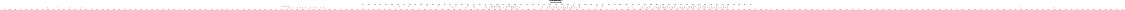 # Network structure generated by ABC

digraph network {
size = "7.5,10";
center = true;
edge [dir = back];

{
  node [shape = plaintext];
  edge [style = invis];
  LevelTitle1 [label=""];
  LevelTitle2 [label=""];
  Level3 [label = ""];
  Level2 [label = ""];
  Level1 [label = ""];
  Level0 [label = ""];
  LevelTitle1 ->  LevelTitle2 ->  Level3 ->  Level2 ->  Level1 ->  Level0;
}

{
  rank = same;
  LevelTitle1;
  title1 [shape=plaintext,
          fontsize=20,
          fontname = "Times-Roman",
          label="Network structure visualized by ABC\nBenchmark \"top\". Time was Wed Oct 16 16:07:35 2024. "
         ];
}

{
  rank = same;
  LevelTitle2;
  title2 [shape=plaintext,
          fontsize=18,
          fontname = "Times-Roman",
          label="The network contains 169 logic nodes and 0 latches.\n"
         ];
}

{
  rank = same;
  Level3;
  Node200 [label = "pv227_10_", shape = invtriangle, color = coral, fillcolor = coral];
  Node201 [label = "pv227_23_", shape = invtriangle, color = coral, fillcolor = coral];
  Node202 [label = "pv266_6_", shape = invtriangle, color = coral, fillcolor = coral];
  Node203 [label = "pv227_0_", shape = invtriangle, color = coral, fillcolor = coral];
  Node204 [label = "pv227_24_", shape = invtriangle, color = coral, fillcolor = coral];
  Node205 [label = "pv227_21_", shape = invtriangle, color = coral, fillcolor = coral];
  Node206 [label = "pv266_4_", shape = invtriangle, color = coral, fillcolor = coral];
  Node207 [label = "pv227_22_", shape = invtriangle, color = coral, fillcolor = coral];
  Node208 [label = "pv266_5_", shape = invtriangle, color = coral, fillcolor = coral];
  Node209 [label = "pv227_27_", shape = invtriangle, color = coral, fillcolor = coral];
  Node210 [label = "pv259_0_", shape = invtriangle, color = coral, fillcolor = coral];
  Node211 [label = "pv227_25_", shape = invtriangle, color = coral, fillcolor = coral];
  Node212 [label = "pv259_2_", shape = invtriangle, color = coral, fillcolor = coral];
  Node213 [label = "pv227_26_", shape = invtriangle, color = coral, fillcolor = coral];
  Node214 [label = "pv259_1_", shape = invtriangle, color = coral, fillcolor = coral];
  Node215 [label = "pv227_7_", shape = invtriangle, color = coral, fillcolor = coral];
  Node216 [label = "pv227_18_", shape = invtriangle, color = coral, fillcolor = coral];
  Node217 [label = "pv259_17_", shape = invtriangle, color = coral, fillcolor = coral];
  Node218 [label = "pv227_8_", shape = invtriangle, color = coral, fillcolor = coral];
  Node219 [label = "pv227_17_", shape = invtriangle, color = coral, fillcolor = coral];
  Node220 [label = "pv259_16_", shape = invtriangle, color = coral, fillcolor = coral];
  Node221 [label = "pv227_5_", shape = invtriangle, color = coral, fillcolor = coral];
  Node222 [label = "pv227_16_", shape = invtriangle, color = coral, fillcolor = coral];
  Node223 [label = "pv259_19_", shape = invtriangle, color = coral, fillcolor = coral];
  Node224 [label = "pv227_6_", shape = invtriangle, color = coral, fillcolor = coral];
  Node225 [label = "pv227_15_", shape = invtriangle, color = coral, fillcolor = coral];
  Node226 [label = "pv259_18_", shape = invtriangle, color = coral, fillcolor = coral];
  Node227 [label = "pv227_3_", shape = invtriangle, color = coral, fillcolor = coral];
  Node228 [label = "pv227_14_", shape = invtriangle, color = coral, fillcolor = coral];
  Node229 [label = "pv259_26_", shape = invtriangle, color = coral, fillcolor = coral];
  Node230 [label = "pv266_2_", shape = invtriangle, color = coral, fillcolor = coral];
  Node231 [label = "pv227_4_", shape = invtriangle, color = coral, fillcolor = coral];
  Node232 [label = "pv227_13_", shape = invtriangle, color = coral, fillcolor = coral];
  Node233 [label = "pv227_20_", shape = invtriangle, color = coral, fillcolor = coral];
  Node234 [label = "pv259_27_", shape = invtriangle, color = coral, fillcolor = coral];
  Node235 [label = "pv266_3_", shape = invtriangle, color = coral, fillcolor = coral];
  Node236 [label = "pv227_1_", shape = invtriangle, color = coral, fillcolor = coral];
  Node237 [label = "pv227_12_", shape = invtriangle, color = coral, fillcolor = coral];
  Node238 [label = "pv259_28_", shape = invtriangle, color = coral, fillcolor = coral];
  Node239 [label = "pv266_0_", shape = invtriangle, color = coral, fillcolor = coral];
  Node240 [label = "pv227_2_", shape = invtriangle, color = coral, fillcolor = coral];
  Node241 [label = "pv227_11_", shape = invtriangle, color = coral, fillcolor = coral];
  Node242 [label = "pv259_29_", shape = invtriangle, color = coral, fillcolor = coral];
  Node243 [label = "pv266_1_", shape = invtriangle, color = coral, fillcolor = coral];
  Node244 [label = "pv259_22_", shape = invtriangle, color = coral, fillcolor = coral];
  Node245 [label = "pv259_23_", shape = invtriangle, color = coral, fillcolor = coral];
  Node246 [label = "pv259_11_", shape = invtriangle, color = coral, fillcolor = coral];
  Node247 [label = "pv259_24_", shape = invtriangle, color = coral, fillcolor = coral];
  Node248 [label = "pv259_10_", shape = invtriangle, color = coral, fillcolor = coral];
  Node249 [label = "pv259_25_", shape = invtriangle, color = coral, fillcolor = coral];
  Node250 [label = "pv259_13_", shape = invtriangle, color = coral, fillcolor = coral];
  Node251 [label = "pv259_31_", shape = invtriangle, color = coral, fillcolor = coral];
  Node252 [label = "pv259_12_", shape = invtriangle, color = coral, fillcolor = coral];
  Node253 [label = "pv259_30_", shape = invtriangle, color = coral, fillcolor = coral];
  Node254 [label = "pv227_9_", shape = invtriangle, color = coral, fillcolor = coral];
  Node255 [label = "pv259_15_", shape = invtriangle, color = coral, fillcolor = coral];
  Node256 [label = "pv259_20_", shape = invtriangle, color = coral, fillcolor = coral];
  Node257 [label = "pv227_19_", shape = invtriangle, color = coral, fillcolor = coral];
  Node258 [label = "pv259_14_", shape = invtriangle, color = coral, fillcolor = coral];
  Node259 [label = "pv259_21_", shape = invtriangle, color = coral, fillcolor = coral];
  Node260 [label = "pv259_4_", shape = invtriangle, color = coral, fillcolor = coral];
  Node261 [label = "pv259_3_", shape = invtriangle, color = coral, fillcolor = coral];
  Node262 [label = "pv259_6_", shape = invtriangle, color = coral, fillcolor = coral];
  Node263 [label = "pv259_5_", shape = invtriangle, color = coral, fillcolor = coral];
  Node264 [label = "pv259_8_", shape = invtriangle, color = coral, fillcolor = coral];
  Node265 [label = "pv259_7_", shape = invtriangle, color = coral, fillcolor = coral];
  Node266 [label = "pv259_9_", shape = invtriangle, color = coral, fillcolor = coral];
}

{
  rank = same;
  Level2;
  Node268 [label = "268\n", shape = ellipse];
  Node270 [label = "270\n", shape = ellipse];
  Node273 [label = "273\n", shape = ellipse];
  Node275 [label = "275\n", shape = ellipse];
  Node277 [label = "277\n", shape = ellipse];
  Node280 [label = "280\n", shape = ellipse];
  Node283 [label = "283\n", shape = ellipse];
  Node285 [label = "285\n", shape = ellipse];
  Node289 [label = "289\n", shape = ellipse];
  Node291 [label = "291\n", shape = ellipse];
  Node294 [label = "294\n", shape = ellipse];
  Node296 [label = "296\n", shape = ellipse];
  Node299 [label = "299\n", shape = ellipse];
  Node301 [label = "301\n", shape = ellipse];
  Node303 [label = "303\n", shape = ellipse];
  Node306 [label = "306\n", shape = ellipse];
  Node308 [label = "308\n", shape = ellipse];
  Node310 [label = "310\n", shape = ellipse];
  Node313 [label = "313\n", shape = ellipse];
  Node315 [label = "315\n", shape = ellipse];
  Node317 [label = "317\n", shape = ellipse];
  Node320 [label = "320\n", shape = ellipse];
  Node322 [label = "322\n", shape = ellipse];
  Node324 [label = "324\n", shape = ellipse];
  Node327 [label = "327\n", shape = ellipse];
  Node329 [label = "329\n", shape = ellipse];
  Node331 [label = "331\n", shape = ellipse];
  Node334 [label = "334\n", shape = ellipse];
  Node338 [label = "338\n", shape = ellipse];
  Node340 [label = "340\n", shape = ellipse];
  Node342 [label = "342\n", shape = ellipse];
  Node344 [label = "344\n", shape = ellipse];
  Node347 [label = "347\n", shape = ellipse];
  Node350 [label = "350\n", shape = ellipse];
  Node352 [label = "352\n", shape = ellipse];
  Node354 [label = "354\n", shape = ellipse];
  Node357 [label = "357\n", shape = ellipse];
  Node360 [label = "360\n", shape = ellipse];
  Node362 [label = "362\n", shape = ellipse];
  Node364 [label = "364\n", shape = ellipse];
  Node367 [label = "367\n", shape = ellipse];
  Node370 [label = "370\n", shape = ellipse];
  Node373 [label = "373\n", shape = ellipse];
  Node376 [label = "376\n", shape = ellipse];
  Node379 [label = "379\n", shape = ellipse];
  Node382 [label = "382\n", shape = ellipse];
  Node385 [label = "385\n", shape = ellipse];
  Node388 [label = "388\n", shape = ellipse];
  Node391 [label = "391\n", shape = ellipse];
  Node394 [label = "394\n", shape = ellipse];
  Node397 [label = "397\n", shape = ellipse];
  Node400 [label = "400\n", shape = ellipse];
  Node402 [label = "402\n", shape = ellipse];
  Node405 [label = "405\n", shape = ellipse];
  Node408 [label = "408\n", shape = ellipse];
  Node410 [label = "410\n", shape = ellipse];
  Node413 [label = "413\n", shape = ellipse];
  Node416 [label = "416\n", shape = ellipse];
  Node419 [label = "419\n", shape = ellipse];
  Node422 [label = "422\n", shape = ellipse];
  Node425 [label = "425\n", shape = ellipse];
  Node428 [label = "428\n", shape = ellipse];
  Node431 [label = "431\n", shape = ellipse];
  Node434 [label = "434\n", shape = ellipse];
}

{
  rank = same;
  Level1;
  Node269 [label = "269\n", shape = ellipse];
  Node271 [label = "271\n", shape = ellipse];
  Node272 [label = "272\n", shape = ellipse];
  Node274 [label = "274\n", shape = ellipse];
  Node276 [label = "276\n", shape = ellipse];
  Node278 [label = "278\n", shape = ellipse];
  Node279 [label = "279\n", shape = ellipse];
  Node281 [label = "281\n", shape = ellipse];
  Node282 [label = "282\n", shape = ellipse];
  Node284 [label = "284\n", shape = ellipse];
  Node286 [label = "286\n", shape = ellipse];
  Node287 [label = "287\n", shape = ellipse];
  Node288 [label = "288\n", shape = ellipse];
  Node290 [label = "290\n", shape = ellipse];
  Node292 [label = "292\n", shape = ellipse];
  Node293 [label = "293\n", shape = ellipse];
  Node295 [label = "295\n", shape = ellipse];
  Node297 [label = "297\n", shape = ellipse];
  Node298 [label = "298\n", shape = ellipse];
  Node300 [label = "300\n", shape = ellipse];
  Node302 [label = "302\n", shape = ellipse];
  Node304 [label = "304\n", shape = ellipse];
  Node305 [label = "305\n", shape = ellipse];
  Node307 [label = "307\n", shape = ellipse];
  Node309 [label = "309\n", shape = ellipse];
  Node311 [label = "311\n", shape = ellipse];
  Node312 [label = "312\n", shape = ellipse];
  Node314 [label = "314\n", shape = ellipse];
  Node316 [label = "316\n", shape = ellipse];
  Node318 [label = "318\n", shape = ellipse];
  Node319 [label = "319\n", shape = ellipse];
  Node321 [label = "321\n", shape = ellipse];
  Node323 [label = "323\n", shape = ellipse];
  Node325 [label = "325\n", shape = ellipse];
  Node326 [label = "326\n", shape = ellipse];
  Node328 [label = "328\n", shape = ellipse];
  Node330 [label = "330\n", shape = ellipse];
  Node332 [label = "332\n", shape = ellipse];
  Node333 [label = "333\n", shape = ellipse];
  Node335 [label = "335\n", shape = ellipse];
  Node336 [label = "336\n", shape = ellipse];
  Node337 [label = "337\n", shape = ellipse];
  Node339 [label = "339\n", shape = ellipse];
  Node341 [label = "341\n", shape = ellipse];
  Node343 [label = "343\n", shape = ellipse];
  Node345 [label = "345\n", shape = ellipse];
  Node346 [label = "346\n", shape = ellipse];
  Node348 [label = "348\n", shape = ellipse];
  Node349 [label = "349\n", shape = ellipse];
  Node351 [label = "351\n", shape = ellipse];
  Node353 [label = "353\n", shape = ellipse];
  Node355 [label = "355\n", shape = ellipse];
  Node356 [label = "356\n", shape = ellipse];
  Node358 [label = "358\n", shape = ellipse];
  Node359 [label = "359\n", shape = ellipse];
  Node361 [label = "361\n", shape = ellipse];
  Node363 [label = "363\n", shape = ellipse];
  Node365 [label = "365\n", shape = ellipse];
  Node366 [label = "366\n", shape = ellipse];
  Node368 [label = "368\n", shape = ellipse];
  Node369 [label = "369\n", shape = ellipse];
  Node371 [label = "371\n", shape = ellipse];
  Node372 [label = "372\n", shape = ellipse];
  Node374 [label = "374\n", shape = ellipse];
  Node375 [label = "375\n", shape = ellipse];
  Node377 [label = "377\n", shape = ellipse];
  Node378 [label = "378\n", shape = ellipse];
  Node380 [label = "380\n", shape = ellipse];
  Node381 [label = "381\n", shape = ellipse];
  Node383 [label = "383\n", shape = ellipse];
  Node384 [label = "384\n", shape = ellipse];
  Node386 [label = "386\n", shape = ellipse];
  Node387 [label = "387\n", shape = ellipse];
  Node389 [label = "389\n", shape = ellipse];
  Node390 [label = "390\n", shape = ellipse];
  Node392 [label = "392\n", shape = ellipse];
  Node393 [label = "393\n", shape = ellipse];
  Node395 [label = "395\n", shape = ellipse];
  Node396 [label = "396\n", shape = ellipse];
  Node398 [label = "398\n", shape = ellipse];
  Node399 [label = "399\n", shape = ellipse];
  Node401 [label = "401\n", shape = ellipse];
  Node403 [label = "403\n", shape = ellipse];
  Node404 [label = "404\n", shape = ellipse];
  Node406 [label = "406\n", shape = ellipse];
  Node407 [label = "407\n", shape = ellipse];
  Node409 [label = "409\n", shape = ellipse];
  Node411 [label = "411\n", shape = ellipse];
  Node412 [label = "412\n", shape = ellipse];
  Node414 [label = "414\n", shape = ellipse];
  Node415 [label = "415\n", shape = ellipse];
  Node417 [label = "417\n", shape = ellipse];
  Node418 [label = "418\n", shape = ellipse];
  Node420 [label = "420\n", shape = ellipse];
  Node421 [label = "421\n", shape = ellipse];
  Node423 [label = "423\n", shape = ellipse];
  Node424 [label = "424\n", shape = ellipse];
  Node426 [label = "426\n", shape = ellipse];
  Node427 [label = "427\n", shape = ellipse];
  Node429 [label = "429\n", shape = ellipse];
  Node430 [label = "430\n", shape = ellipse];
  Node432 [label = "432\n", shape = ellipse];
  Node433 [label = "433\n", shape = ellipse];
  Node435 [label = "435\n", shape = ellipse];
  Node436 [label = "436\n", shape = ellipse];
}

{
  rank = same;
  Level0;
  Node1 [label = "pv96_30_", shape = triangle, color = coral, fillcolor = coral];
  Node2 [label = "pv128_5_", shape = triangle, color = coral, fillcolor = coral];
  Node3 [label = "pv160_1_", shape = triangle, color = coral, fillcolor = coral];
  Node4 [label = "pv160_12_", shape = triangle, color = coral, fillcolor = coral];
  Node5 [label = "pv160_25_", shape = triangle, color = coral, fillcolor = coral];
  Node6 [label = "pv96_31_", shape = triangle, color = coral, fillcolor = coral];
  Node7 [label = "pv128_6_", shape = triangle, color = coral, fillcolor = coral];
  Node8 [label = "pv160_2_", shape = triangle, color = coral, fillcolor = coral];
  Node9 [label = "pv160_11_", shape = triangle, color = coral, fillcolor = coral];
  Node10 [label = "pv160_26_", shape = triangle, color = coral, fillcolor = coral];
  Node11 [label = "pv96_10_", shape = triangle, color = coral, fillcolor = coral];
  Node12 [label = "pv96_21_", shape = triangle, color = coral, fillcolor = coral];
  Node13 [label = "pv128_3_", shape = triangle, color = coral, fillcolor = coral];
  Node14 [label = "pv160_14_", shape = triangle, color = coral, fillcolor = coral];
  Node15 [label = "pv160_27_", shape = triangle, color = coral, fillcolor = coral];
  Node16 [label = "pv192_0_", shape = triangle, color = coral, fillcolor = coral];
  Node17 [label = "pv96_11_", shape = triangle, color = coral, fillcolor = coral];
  Node18 [label = "pv96_20_", shape = triangle, color = coral, fillcolor = coral];
  Node19 [label = "pv128_4_", shape = triangle, color = coral, fillcolor = coral];
  Node20 [label = "pv160_0_", shape = triangle, color = coral, fillcolor = coral];
  Node21 [label = "pv160_13_", shape = triangle, color = coral, fillcolor = coral];
  Node22 [label = "pv160_28_", shape = triangle, color = coral, fillcolor = coral];
  Node23 [label = "pv128_1_", shape = triangle, color = coral, fillcolor = coral];
  Node24 [label = "pv160_5_", shape = triangle, color = coral, fillcolor = coral];
  Node25 [label = "pv160_29_", shape = triangle, color = coral, fillcolor = coral];
  Node26 [label = "pv128_2_", shape = triangle, color = coral, fillcolor = coral];
  Node27 [label = "pv128_19_", shape = triangle, color = coral, fillcolor = coral];
  Node28 [label = "pv160_6_", shape = triangle, color = coral, fillcolor = coral];
  Node29 [label = "pv199_4_", shape = triangle, color = coral, fillcolor = coral];
  Node30 [label = "pv160_3_", shape = triangle, color = coral, fillcolor = coral];
  Node31 [label = "pv160_10_", shape = triangle, color = coral, fillcolor = coral];
  Node32 [label = "pv128_0_", shape = triangle, color = coral, fillcolor = coral];
  Node33 [label = "pv160_4_", shape = triangle, color = coral, fillcolor = coral];
  Node34 [label = "pv32_7_", shape = triangle, color = coral, fillcolor = coral];
  Node35 [label = "pv32_18_", shape = triangle, color = coral, fillcolor = coral];
  Node36 [label = "pv32_29_", shape = triangle, color = coral, fillcolor = coral];
  Node37 [label = "pv64_0_", shape = triangle, color = coral, fillcolor = coral];
  Node38 [label = "pv96_9_", shape = triangle, color = coral, fillcolor = coral];
  Node39 [label = "pv128_29_", shape = triangle, color = coral, fillcolor = coral];
  Node40 [label = "pv192_19_", shape = triangle, color = coral, fillcolor = coral];
  Node41 [label = "pv199_1_", shape = triangle, color = coral, fillcolor = coral];
  Node42 [label = "pv32_6_", shape = triangle, color = coral, fillcolor = coral];
  Node43 [label = "pv32_19_", shape = triangle, color = coral, fillcolor = coral];
  Node44 [label = "pv32_28_", shape = triangle, color = coral, fillcolor = coral];
  Node45 [label = "pv64_1_", shape = triangle, color = coral, fillcolor = coral];
  Node46 [label = "pv96_8_", shape = triangle, color = coral, fillcolor = coral];
  Node47 [label = "pv192_18_", shape = triangle, color = coral, fillcolor = coral];
  Node48 [label = "pv199_0_", shape = triangle, color = coral, fillcolor = coral];
  Node49 [label = "pv32_5_", shape = triangle, color = coral, fillcolor = coral];
  Node50 [label = "pv192_17_", shape = triangle, color = coral, fillcolor = coral];
  Node51 [label = "pv192_31_", shape = triangle, color = coral, fillcolor = coral];
  Node52 [label = "pv199_3_", shape = triangle, color = coral, fillcolor = coral];
  Node53 [label = "pv32_4_", shape = triangle, color = coral, fillcolor = coral];
  Node54 [label = "pv192_16_", shape = triangle, color = coral, fillcolor = coral];
  Node55 [label = "pv192_30_", shape = triangle, color = coral, fillcolor = coral];
  Node56 [label = "pv32_3_", shape = triangle, color = coral, fillcolor = coral];
  Node57 [label = "pv64_4_", shape = triangle, color = coral, fillcolor = coral];
  Node58 [label = "pv96_5_", shape = triangle, color = coral, fillcolor = coral];
  Node59 [label = "pv128_9_", shape = triangle, color = coral, fillcolor = coral];
  Node60 [label = "pv192_15_", shape = triangle, color = coral, fillcolor = coral];
  Node61 [label = "pv192_20_", shape = triangle, color = coral, fillcolor = coral];
  Node62 [label = "pv32_2_", shape = triangle, color = coral, fillcolor = coral];
  Node63 [label = "pv64_5_", shape = triangle, color = coral, fillcolor = coral];
  Node64 [label = "pv96_4_", shape = triangle, color = coral, fillcolor = coral];
  Node65 [label = "pv192_14_", shape = triangle, color = coral, fillcolor = coral];
  Node66 [label = "pv192_21_", shape = triangle, color = coral, fillcolor = coral];
  Node67 [label = "pv32_1_", shape = triangle, color = coral, fillcolor = coral];
  Node68 [label = "pv64_2_", shape = triangle, color = coral, fillcolor = coral];
  Node69 [label = "pv96_7_", shape = triangle, color = coral, fillcolor = coral];
  Node70 [label = "pv128_7_", shape = triangle, color = coral, fillcolor = coral];
  Node71 [label = "pv192_13_", shape = triangle, color = coral, fillcolor = coral];
  Node72 [label = "pv32_0_", shape = triangle, color = coral, fillcolor = coral];
  Node73 [label = "pv64_3_", shape = triangle, color = coral, fillcolor = coral];
  Node74 [label = "pv96_6_", shape = triangle, color = coral, fillcolor = coral];
  Node75 [label = "pv128_8_", shape = triangle, color = coral, fillcolor = coral];
  Node76 [label = "pv192_12_", shape = triangle, color = coral, fillcolor = coral];
  Node77 [label = "pv32_10_", shape = triangle, color = coral, fillcolor = coral];
  Node78 [label = "pv32_21_", shape = triangle, color = coral, fillcolor = coral];
  Node79 [label = "pv64_8_", shape = triangle, color = coral, fillcolor = coral];
  Node80 [label = "pv64_17_", shape = triangle, color = coral, fillcolor = coral];
  Node81 [label = "pv64_28_", shape = triangle, color = coral, fillcolor = coral];
  Node82 [label = "pv96_1_", shape = triangle, color = coral, fillcolor = coral];
  Node83 [label = "pv128_21_", shape = triangle, color = coral, fillcolor = coral];
  Node84 [label = "pv192_11_", shape = triangle, color = coral, fillcolor = coral];
  Node85 [label = "pv192_24_", shape = triangle, color = coral, fillcolor = coral];
  Node86 [label = "pv32_11_", shape = triangle, color = coral, fillcolor = coral];
  Node87 [label = "pv32_20_", shape = triangle, color = coral, fillcolor = coral];
  Node88 [label = "pv64_9_", shape = triangle, color = coral, fillcolor = coral];
  Node89 [label = "pv64_18_", shape = triangle, color = coral, fillcolor = coral];
  Node90 [label = "pv64_27_", shape = triangle, color = coral, fillcolor = coral];
  Node91 [label = "pv96_0_", shape = triangle, color = coral, fillcolor = coral];
  Node92 [label = "pv128_22_", shape = triangle, color = coral, fillcolor = coral];
  Node93 [label = "pv192_10_", shape = triangle, color = coral, fillcolor = coral];
  Node94 [label = "pv192_25_", shape = triangle, color = coral, fillcolor = coral];
  Node95 [label = "pv32_12_", shape = triangle, color = coral, fillcolor = coral];
  Node96 [label = "pv32_23_", shape = triangle, color = coral, fillcolor = coral];
  Node97 [label = "pv32_30_", shape = triangle, color = coral, fillcolor = coral];
  Node98 [label = "pv64_6_", shape = triangle, color = coral, fillcolor = coral];
  Node99 [label = "pv64_15_", shape = triangle, color = coral, fillcolor = coral];
  Node100 [label = "pv64_26_", shape = triangle, color = coral, fillcolor = coral];
  Node101 [label = "pv96_3_", shape = triangle, color = coral, fillcolor = coral];
  Node102 [label = "pv128_10_", shape = triangle, color = coral, fillcolor = coral];
  Node103 [label = "pv128_23_", shape = triangle, color = coral, fillcolor = coral];
  Node104 [label = "pv192_22_", shape = triangle, color = coral, fillcolor = coral];
  Node105 [label = "pv32_13_", shape = triangle, color = coral, fillcolor = coral];
  Node106 [label = "pv32_22_", shape = triangle, color = coral, fillcolor = coral];
  Node107 [label = "pv32_31_", shape = triangle, color = coral, fillcolor = coral];
  Node108 [label = "pv64_7_", shape = triangle, color = coral, fillcolor = coral];
  Node109 [label = "pv64_16_", shape = triangle, color = coral, fillcolor = coral];
  Node110 [label = "pv64_25_", shape = triangle, color = coral, fillcolor = coral];
  Node111 [label = "pv96_2_", shape = triangle, color = coral, fillcolor = coral];
  Node112 [label = "pv128_24_", shape = triangle, color = coral, fillcolor = coral];
  Node113 [label = "pv128_31_", shape = triangle, color = coral, fillcolor = coral];
  Node114 [label = "pv192_23_", shape = triangle, color = coral, fillcolor = coral];
  Node115 [label = "pv32_14_", shape = triangle, color = coral, fillcolor = coral];
  Node116 [label = "pv32_25_", shape = triangle, color = coral, fillcolor = coral];
  Node117 [label = "pv128_25_", shape = triangle, color = coral, fillcolor = coral];
  Node118 [label = "pv192_28_", shape = triangle, color = coral, fillcolor = coral];
  Node119 [label = "pv32_15_", shape = triangle, color = coral, fillcolor = coral];
  Node120 [label = "pv32_24_", shape = triangle, color = coral, fillcolor = coral];
  Node121 [label = "pv128_26_", shape = triangle, color = coral, fillcolor = coral];
  Node122 [label = "pv192_9_", shape = triangle, color = coral, fillcolor = coral];
  Node123 [label = "pv192_29_", shape = triangle, color = coral, fillcolor = coral];
  Node124 [label = "pv195_0_", shape = triangle, color = coral, fillcolor = coral];
  Node125 [label = "pv32_9_", shape = triangle, color = coral, fillcolor = coral];
  Node126 [label = "pv32_16_", shape = triangle, color = coral, fillcolor = coral];
  Node127 [label = "pv32_27_", shape = triangle, color = coral, fillcolor = coral];
  Node128 [label = "pv64_19_", shape = triangle, color = coral, fillcolor = coral];
  Node129 [label = "pv128_27_", shape = triangle, color = coral, fillcolor = coral];
  Node130 [label = "pv192_26_", shape = triangle, color = coral, fillcolor = coral];
  Node131 [label = "pv32_8_", shape = triangle, color = coral, fillcolor = coral];
  Node132 [label = "pv32_17_", shape = triangle, color = coral, fillcolor = coral];
  Node133 [label = "pv32_26_", shape = triangle, color = coral, fillcolor = coral];
  Node134 [label = "pv64_29_", shape = triangle, color = coral, fillcolor = coral];
  Node135 [label = "pv128_28_", shape = triangle, color = coral, fillcolor = coral];
  Node136 [label = "pv192_27_", shape = triangle, color = coral, fillcolor = coral];
  Node137 [label = "pv64_20_", shape = triangle, color = coral, fillcolor = coral];
  Node138 [label = "pv64_31_", shape = triangle, color = coral, fillcolor = coral];
  Node139 [label = "pv96_16_", shape = triangle, color = coral, fillcolor = coral];
  Node140 [label = "pv96_27_", shape = triangle, color = coral, fillcolor = coral];
  Node141 [label = "pv128_16_", shape = triangle, color = coral, fillcolor = coral];
  Node142 [label = "pv160_9_", shape = triangle, color = coral, fillcolor = coral];
  Node143 [label = "pv160_30_", shape = triangle, color = coral, fillcolor = coral];
  Node144 [label = "pv192_6_", shape = triangle, color = coral, fillcolor = coral];
  Node145 [label = "pv194_0_", shape = triangle, color = coral, fillcolor = coral];
  Node146 [label = "pv64_10_", shape = triangle, color = coral, fillcolor = coral];
  Node147 [label = "pv96_17_", shape = triangle, color = coral, fillcolor = coral];
  Node148 [label = "pv96_26_", shape = triangle, color = coral, fillcolor = coral];
  Node149 [label = "pv128_15_", shape = triangle, color = coral, fillcolor = coral];
  Node150 [label = "pv160_19_", shape = triangle, color = coral, fillcolor = coral];
  Node151 [label = "pv192_5_", shape = triangle, color = coral, fillcolor = coral];
  Node152 [label = "pv96_18_", shape = triangle, color = coral, fillcolor = coral];
  Node153 [label = "pv96_29_", shape = triangle, color = coral, fillcolor = coral];
  Node154 [label = "pv128_18_", shape = triangle, color = coral, fillcolor = coral];
  Node155 [label = "pv160_7_", shape = triangle, color = coral, fillcolor = coral];
  Node156 [label = "pv192_8_", shape = triangle, color = coral, fillcolor = coral];
  Node157 [label = "pv96_19_", shape = triangle, color = coral, fillcolor = coral];
  Node158 [label = "pv96_28_", shape = triangle, color = coral, fillcolor = coral];
  Node159 [label = "pv128_17_", shape = triangle, color = coral, fillcolor = coral];
  Node160 [label = "pv160_8_", shape = triangle, color = coral, fillcolor = coral];
  Node161 [label = "pv160_20_", shape = triangle, color = coral, fillcolor = coral];
  Node162 [label = "pv192_7_", shape = triangle, color = coral, fillcolor = coral];
  Node163 [label = "pv194_1_", shape = triangle, color = coral, fillcolor = coral];
  Node164 [label = "pv64_13_", shape = triangle, color = coral, fillcolor = coral];
  Node165 [label = "pv64_24_", shape = triangle, color = coral, fillcolor = coral];
  Node166 [label = "pv96_12_", shape = triangle, color = coral, fillcolor = coral];
  Node167 [label = "pv96_23_", shape = triangle, color = coral, fillcolor = coral];
  Node168 [label = "pv128_12_", shape = triangle, color = coral, fillcolor = coral];
  Node169 [label = "pv128_30_", shape = triangle, color = coral, fillcolor = coral];
  Node170 [label = "pv160_16_", shape = triangle, color = coral, fillcolor = coral];
  Node171 [label = "pv160_21_", shape = triangle, color = coral, fillcolor = coral];
  Node172 [label = "pv192_2_", shape = triangle, color = coral, fillcolor = coral];
  Node173 [label = "pv64_14_", shape = triangle, color = coral, fillcolor = coral];
  Node174 [label = "pv64_23_", shape = triangle, color = coral, fillcolor = coral];
  Node175 [label = "pv96_13_", shape = triangle, color = coral, fillcolor = coral];
  Node176 [label = "pv96_22_", shape = triangle, color = coral, fillcolor = coral];
  Node177 [label = "pv128_11_", shape = triangle, color = coral, fillcolor = coral];
  Node178 [label = "pv160_15_", shape = triangle, color = coral, fillcolor = coral];
  Node179 [label = "pv160_22_", shape = triangle, color = coral, fillcolor = coral];
  Node180 [label = "pv192_1_", shape = triangle, color = coral, fillcolor = coral];
  Node181 [label = "pv64_11_", shape = triangle, color = coral, fillcolor = coral];
  Node182 [label = "pv64_22_", shape = triangle, color = coral, fillcolor = coral];
  Node183 [label = "pv96_14_", shape = triangle, color = coral, fillcolor = coral];
  Node184 [label = "pv96_25_", shape = triangle, color = coral, fillcolor = coral];
  Node185 [label = "pv128_14_", shape = triangle, color = coral, fillcolor = coral];
  Node186 [label = "pv160_18_", shape = triangle, color = coral, fillcolor = coral];
  Node187 [label = "pv160_23_", shape = triangle, color = coral, fillcolor = coral];
  Node188 [label = "pv192_4_", shape = triangle, color = coral, fillcolor = coral];
  Node189 [label = "pv64_12_", shape = triangle, color = coral, fillcolor = coral];
  Node190 [label = "pv64_21_", shape = triangle, color = coral, fillcolor = coral];
  Node191 [label = "pv64_30_", shape = triangle, color = coral, fillcolor = coral];
  Node192 [label = "pv96_15_", shape = triangle, color = coral, fillcolor = coral];
  Node193 [label = "pv96_24_", shape = triangle, color = coral, fillcolor = coral];
  Node194 [label = "pv128_13_", shape = triangle, color = coral, fillcolor = coral];
  Node195 [label = "pv128_20_", shape = triangle, color = coral, fillcolor = coral];
  Node196 [label = "pv160_17_", shape = triangle, color = coral, fillcolor = coral];
  Node197 [label = "pv160_24_", shape = triangle, color = coral, fillcolor = coral];
  Node198 [label = "pv160_31_", shape = triangle, color = coral, fillcolor = coral];
  Node199 [label = "pv192_3_", shape = triangle, color = coral, fillcolor = coral];
}

title1 -> title2 [style = invis];
title2 -> Node200 [style = invis];
title2 -> Node201 [style = invis];
title2 -> Node202 [style = invis];
title2 -> Node203 [style = invis];
title2 -> Node204 [style = invis];
title2 -> Node205 [style = invis];
title2 -> Node206 [style = invis];
title2 -> Node207 [style = invis];
title2 -> Node208 [style = invis];
title2 -> Node209 [style = invis];
title2 -> Node210 [style = invis];
title2 -> Node211 [style = invis];
title2 -> Node212 [style = invis];
title2 -> Node213 [style = invis];
title2 -> Node214 [style = invis];
title2 -> Node215 [style = invis];
title2 -> Node216 [style = invis];
title2 -> Node217 [style = invis];
title2 -> Node218 [style = invis];
title2 -> Node219 [style = invis];
title2 -> Node220 [style = invis];
title2 -> Node221 [style = invis];
title2 -> Node222 [style = invis];
title2 -> Node223 [style = invis];
title2 -> Node224 [style = invis];
title2 -> Node225 [style = invis];
title2 -> Node226 [style = invis];
title2 -> Node227 [style = invis];
title2 -> Node228 [style = invis];
title2 -> Node229 [style = invis];
title2 -> Node230 [style = invis];
title2 -> Node231 [style = invis];
title2 -> Node232 [style = invis];
title2 -> Node233 [style = invis];
title2 -> Node234 [style = invis];
title2 -> Node235 [style = invis];
title2 -> Node236 [style = invis];
title2 -> Node237 [style = invis];
title2 -> Node238 [style = invis];
title2 -> Node239 [style = invis];
title2 -> Node240 [style = invis];
title2 -> Node241 [style = invis];
title2 -> Node242 [style = invis];
title2 -> Node243 [style = invis];
title2 -> Node244 [style = invis];
title2 -> Node245 [style = invis];
title2 -> Node246 [style = invis];
title2 -> Node247 [style = invis];
title2 -> Node248 [style = invis];
title2 -> Node249 [style = invis];
title2 -> Node250 [style = invis];
title2 -> Node251 [style = invis];
title2 -> Node252 [style = invis];
title2 -> Node253 [style = invis];
title2 -> Node254 [style = invis];
title2 -> Node255 [style = invis];
title2 -> Node256 [style = invis];
title2 -> Node257 [style = invis];
title2 -> Node258 [style = invis];
title2 -> Node259 [style = invis];
title2 -> Node260 [style = invis];
title2 -> Node261 [style = invis];
title2 -> Node262 [style = invis];
title2 -> Node263 [style = invis];
title2 -> Node264 [style = invis];
title2 -> Node265 [style = invis];
title2 -> Node266 [style = invis];
Node200 -> Node201 [style = invis];
Node201 -> Node202 [style = invis];
Node202 -> Node203 [style = invis];
Node203 -> Node204 [style = invis];
Node204 -> Node205 [style = invis];
Node205 -> Node206 [style = invis];
Node206 -> Node207 [style = invis];
Node207 -> Node208 [style = invis];
Node208 -> Node209 [style = invis];
Node209 -> Node210 [style = invis];
Node210 -> Node211 [style = invis];
Node211 -> Node212 [style = invis];
Node212 -> Node213 [style = invis];
Node213 -> Node214 [style = invis];
Node214 -> Node215 [style = invis];
Node215 -> Node216 [style = invis];
Node216 -> Node217 [style = invis];
Node217 -> Node218 [style = invis];
Node218 -> Node219 [style = invis];
Node219 -> Node220 [style = invis];
Node220 -> Node221 [style = invis];
Node221 -> Node222 [style = invis];
Node222 -> Node223 [style = invis];
Node223 -> Node224 [style = invis];
Node224 -> Node225 [style = invis];
Node225 -> Node226 [style = invis];
Node226 -> Node227 [style = invis];
Node227 -> Node228 [style = invis];
Node228 -> Node229 [style = invis];
Node229 -> Node230 [style = invis];
Node230 -> Node231 [style = invis];
Node231 -> Node232 [style = invis];
Node232 -> Node233 [style = invis];
Node233 -> Node234 [style = invis];
Node234 -> Node235 [style = invis];
Node235 -> Node236 [style = invis];
Node236 -> Node237 [style = invis];
Node237 -> Node238 [style = invis];
Node238 -> Node239 [style = invis];
Node239 -> Node240 [style = invis];
Node240 -> Node241 [style = invis];
Node241 -> Node242 [style = invis];
Node242 -> Node243 [style = invis];
Node243 -> Node244 [style = invis];
Node244 -> Node245 [style = invis];
Node245 -> Node246 [style = invis];
Node246 -> Node247 [style = invis];
Node247 -> Node248 [style = invis];
Node248 -> Node249 [style = invis];
Node249 -> Node250 [style = invis];
Node250 -> Node251 [style = invis];
Node251 -> Node252 [style = invis];
Node252 -> Node253 [style = invis];
Node253 -> Node254 [style = invis];
Node254 -> Node255 [style = invis];
Node255 -> Node256 [style = invis];
Node256 -> Node257 [style = invis];
Node257 -> Node258 [style = invis];
Node258 -> Node259 [style = invis];
Node259 -> Node260 [style = invis];
Node260 -> Node261 [style = invis];
Node261 -> Node262 [style = invis];
Node262 -> Node263 [style = invis];
Node263 -> Node264 [style = invis];
Node264 -> Node265 [style = invis];
Node265 -> Node266 [style = invis];
Node200 -> Node268 [style = solid];
Node201 -> Node270 [style = solid];
Node202 -> Node272 [style = solid];
Node203 -> Node273 [style = solid];
Node204 -> Node275 [style = solid];
Node205 -> Node277 [style = solid];
Node206 -> Node279 [style = solid];
Node207 -> Node280 [style = solid];
Node208 -> Node282 [style = solid];
Node209 -> Node283 [style = solid];
Node210 -> Node285 [style = solid];
Node211 -> Node289 [style = solid];
Node212 -> Node291 [style = solid];
Node213 -> Node294 [style = solid];
Node214 -> Node296 [style = solid];
Node215 -> Node299 [style = solid];
Node216 -> Node301 [style = solid];
Node217 -> Node303 [style = solid];
Node218 -> Node306 [style = solid];
Node219 -> Node308 [style = solid];
Node220 -> Node310 [style = solid];
Node221 -> Node313 [style = solid];
Node222 -> Node315 [style = solid];
Node223 -> Node317 [style = solid];
Node224 -> Node320 [style = solid];
Node225 -> Node322 [style = solid];
Node226 -> Node324 [style = solid];
Node227 -> Node327 [style = solid];
Node228 -> Node329 [style = solid];
Node229 -> Node331 [style = solid];
Node230 -> Node334 [style = solid];
Node231 -> Node338 [style = solid];
Node232 -> Node340 [style = solid];
Node233 -> Node342 [style = solid];
Node234 -> Node344 [style = solid];
Node235 -> Node347 [style = solid];
Node236 -> Node350 [style = solid];
Node237 -> Node352 [style = solid];
Node238 -> Node354 [style = solid];
Node239 -> Node357 [style = solid];
Node240 -> Node360 [style = solid];
Node241 -> Node362 [style = solid];
Node242 -> Node364 [style = solid];
Node243 -> Node367 [style = solid];
Node244 -> Node370 [style = solid];
Node245 -> Node373 [style = solid];
Node246 -> Node376 [style = solid];
Node247 -> Node379 [style = solid];
Node248 -> Node382 [style = solid];
Node249 -> Node385 [style = solid];
Node250 -> Node388 [style = solid];
Node251 -> Node391 [style = solid];
Node252 -> Node394 [style = solid];
Node253 -> Node397 [style = solid];
Node254 -> Node400 [style = solid];
Node255 -> Node402 [style = solid];
Node256 -> Node405 [style = solid];
Node257 -> Node408 [style = solid];
Node258 -> Node410 [style = solid];
Node259 -> Node413 [style = solid];
Node260 -> Node416 [style = solid];
Node261 -> Node419 [style = solid];
Node262 -> Node422 [style = solid];
Node263 -> Node425 [style = solid];
Node264 -> Node428 [style = solid];
Node265 -> Node431 [style = solid];
Node266 -> Node434 [style = solid];
Node268 -> Node269 [style = solid];
Node268 -> Node11 [style = solid];
Node268 -> Node41 [style = solid];
Node268 -> Node48 [style = solid];
Node269 -> Node41 [style = solid];
Node269 -> Node48 [style = solid];
Node269 -> Node77 [style = solid];
Node269 -> Node146 [style = solid];
Node270 -> Node271 [style = solid];
Node270 -> Node41 [style = solid];
Node270 -> Node48 [style = solid];
Node270 -> Node167 [style = solid];
Node271 -> Node41 [style = solid];
Node271 -> Node48 [style = solid];
Node271 -> Node96 [style = solid];
Node271 -> Node174 [style = solid];
Node272 -> Node41 [style = solid];
Node272 -> Node48 [style = solid];
Node272 -> Node52 [style = solid];
Node272 -> Node124 [style = solid];
Node273 -> Node274 [style = solid];
Node273 -> Node41 [style = solid];
Node273 -> Node48 [style = solid];
Node273 -> Node91 [style = solid];
Node274 -> Node37 [style = solid];
Node274 -> Node41 [style = solid];
Node274 -> Node48 [style = solid];
Node274 -> Node72 [style = solid];
Node275 -> Node276 [style = solid];
Node275 -> Node41 [style = solid];
Node275 -> Node48 [style = solid];
Node275 -> Node193 [style = solid];
Node276 -> Node41 [style = solid];
Node276 -> Node48 [style = solid];
Node276 -> Node120 [style = solid];
Node276 -> Node165 [style = solid];
Node277 -> Node278 [style = solid];
Node277 -> Node12 [style = solid];
Node277 -> Node41 [style = solid];
Node277 -> Node48 [style = solid];
Node278 -> Node41 [style = solid];
Node278 -> Node48 [style = solid];
Node278 -> Node78 [style = solid];
Node278 -> Node190 [style = solid];
Node279 -> Node41 [style = solid];
Node279 -> Node48 [style = solid];
Node279 -> Node52 [style = solid];
Node279 -> Node145 [style = solid];
Node280 -> Node281 [style = solid];
Node280 -> Node41 [style = solid];
Node280 -> Node48 [style = solid];
Node280 -> Node176 [style = solid];
Node281 -> Node41 [style = solid];
Node281 -> Node48 [style = solid];
Node281 -> Node106 [style = solid];
Node281 -> Node182 [style = solid];
Node282 -> Node41 [style = solid];
Node282 -> Node48 [style = solid];
Node282 -> Node52 [style = solid];
Node282 -> Node163 [style = solid];
Node283 -> Node284 [style = solid];
Node283 -> Node41 [style = solid];
Node283 -> Node48 [style = solid];
Node283 -> Node140 [style = solid];
Node284 -> Node41 [style = solid];
Node284 -> Node48 [style = solid];
Node284 -> Node90 [style = solid];
Node284 -> Node127 [style = solid];
Node285 -> Node286 [style = solid];
Node285 -> Node287 [style = solid];
Node285 -> Node288 [style = solid];
Node285 -> Node44 [style = solid];
Node286 -> Node29 [style = solid];
Node286 -> Node41 [style = solid];
Node286 -> Node48 [style = solid];
Node286 -> Node81 [style = solid];
Node287 -> Node29 [style = solid];
Node287 -> Node41 [style = solid];
Node287 -> Node48 [style = solid];
Node288 -> Node29 [style = solid];
Node288 -> Node41 [style = solid];
Node288 -> Node48 [style = solid];
Node288 -> Node158 [style = solid];
Node289 -> Node290 [style = solid];
Node289 -> Node41 [style = solid];
Node289 -> Node48 [style = solid];
Node289 -> Node184 [style = solid];
Node290 -> Node41 [style = solid];
Node290 -> Node48 [style = solid];
Node290 -> Node110 [style = solid];
Node290 -> Node116 [style = solid];
Node291 -> Node287 [style = solid];
Node291 -> Node292 [style = solid];
Node291 -> Node293 [style = solid];
Node291 -> Node97 [style = solid];
Node292 -> Node29 [style = solid];
Node292 -> Node41 [style = solid];
Node292 -> Node48 [style = solid];
Node292 -> Node191 [style = solid];
Node293 -> Node1 [style = solid];
Node293 -> Node29 [style = solid];
Node293 -> Node41 [style = solid];
Node293 -> Node48 [style = solid];
Node294 -> Node295 [style = solid];
Node294 -> Node41 [style = solid];
Node294 -> Node48 [style = solid];
Node294 -> Node148 [style = solid];
Node295 -> Node41 [style = solid];
Node295 -> Node48 [style = solid];
Node295 -> Node100 [style = solid];
Node295 -> Node133 [style = solid];
Node296 -> Node287 [style = solid];
Node296 -> Node297 [style = solid];
Node296 -> Node298 [style = solid];
Node296 -> Node36 [style = solid];
Node297 -> Node29 [style = solid];
Node297 -> Node41 [style = solid];
Node297 -> Node48 [style = solid];
Node297 -> Node134 [style = solid];
Node298 -> Node29 [style = solid];
Node298 -> Node41 [style = solid];
Node298 -> Node48 [style = solid];
Node298 -> Node153 [style = solid];
Node299 -> Node300 [style = solid];
Node299 -> Node41 [style = solid];
Node299 -> Node48 [style = solid];
Node299 -> Node69 [style = solid];
Node300 -> Node34 [style = solid];
Node300 -> Node41 [style = solid];
Node300 -> Node48 [style = solid];
Node300 -> Node108 [style = solid];
Node301 -> Node302 [style = solid];
Node301 -> Node41 [style = solid];
Node301 -> Node48 [style = solid];
Node301 -> Node152 [style = solid];
Node302 -> Node35 [style = solid];
Node302 -> Node41 [style = solid];
Node302 -> Node48 [style = solid];
Node302 -> Node89 [style = solid];
Node303 -> Node287 [style = solid];
Node303 -> Node304 [style = solid];
Node303 -> Node305 [style = solid];
Node303 -> Node194 [style = solid];
Node304 -> Node21 [style = solid];
Node304 -> Node29 [style = solid];
Node304 -> Node41 [style = solid];
Node304 -> Node48 [style = solid];
Node305 -> Node29 [style = solid];
Node305 -> Node41 [style = solid];
Node305 -> Node48 [style = solid];
Node305 -> Node71 [style = solid];
Node306 -> Node307 [style = solid];
Node306 -> Node41 [style = solid];
Node306 -> Node46 [style = solid];
Node306 -> Node48 [style = solid];
Node307 -> Node41 [style = solid];
Node307 -> Node48 [style = solid];
Node307 -> Node79 [style = solid];
Node307 -> Node131 [style = solid];
Node308 -> Node309 [style = solid];
Node308 -> Node41 [style = solid];
Node308 -> Node48 [style = solid];
Node308 -> Node147 [style = solid];
Node309 -> Node41 [style = solid];
Node309 -> Node48 [style = solid];
Node309 -> Node80 [style = solid];
Node309 -> Node132 [style = solid];
Node310 -> Node287 [style = solid];
Node310 -> Node311 [style = solid];
Node310 -> Node312 [style = solid];
Node310 -> Node168 [style = solid];
Node311 -> Node4 [style = solid];
Node311 -> Node29 [style = solid];
Node311 -> Node41 [style = solid];
Node311 -> Node48 [style = solid];
Node312 -> Node29 [style = solid];
Node312 -> Node41 [style = solid];
Node312 -> Node48 [style = solid];
Node312 -> Node76 [style = solid];
Node313 -> Node314 [style = solid];
Node313 -> Node41 [style = solid];
Node313 -> Node48 [style = solid];
Node313 -> Node58 [style = solid];
Node314 -> Node41 [style = solid];
Node314 -> Node48 [style = solid];
Node314 -> Node49 [style = solid];
Node314 -> Node63 [style = solid];
Node315 -> Node316 [style = solid];
Node315 -> Node41 [style = solid];
Node315 -> Node48 [style = solid];
Node315 -> Node139 [style = solid];
Node316 -> Node41 [style = solid];
Node316 -> Node48 [style = solid];
Node316 -> Node109 [style = solid];
Node316 -> Node126 [style = solid];
Node317 -> Node287 [style = solid];
Node317 -> Node318 [style = solid];
Node317 -> Node319 [style = solid];
Node317 -> Node149 [style = solid];
Node318 -> Node29 [style = solid];
Node318 -> Node41 [style = solid];
Node318 -> Node48 [style = solid];
Node318 -> Node178 [style = solid];
Node319 -> Node29 [style = solid];
Node319 -> Node41 [style = solid];
Node319 -> Node48 [style = solid];
Node319 -> Node60 [style = solid];
Node320 -> Node321 [style = solid];
Node320 -> Node41 [style = solid];
Node320 -> Node48 [style = solid];
Node320 -> Node74 [style = solid];
Node321 -> Node41 [style = solid];
Node321 -> Node42 [style = solid];
Node321 -> Node48 [style = solid];
Node321 -> Node98 [style = solid];
Node322 -> Node323 [style = solid];
Node322 -> Node41 [style = solid];
Node322 -> Node48 [style = solid];
Node322 -> Node192 [style = solid];
Node323 -> Node41 [style = solid];
Node323 -> Node48 [style = solid];
Node323 -> Node99 [style = solid];
Node323 -> Node119 [style = solid];
Node324 -> Node287 [style = solid];
Node324 -> Node325 [style = solid];
Node324 -> Node326 [style = solid];
Node324 -> Node185 [style = solid];
Node325 -> Node14 [style = solid];
Node325 -> Node29 [style = solid];
Node325 -> Node41 [style = solid];
Node325 -> Node48 [style = solid];
Node326 -> Node29 [style = solid];
Node326 -> Node41 [style = solid];
Node326 -> Node48 [style = solid];
Node326 -> Node65 [style = solid];
Node327 -> Node328 [style = solid];
Node327 -> Node41 [style = solid];
Node327 -> Node48 [style = solid];
Node327 -> Node101 [style = solid];
Node328 -> Node41 [style = solid];
Node328 -> Node48 [style = solid];
Node328 -> Node56 [style = solid];
Node328 -> Node73 [style = solid];
Node329 -> Node330 [style = solid];
Node329 -> Node41 [style = solid];
Node329 -> Node48 [style = solid];
Node329 -> Node183 [style = solid];
Node330 -> Node41 [style = solid];
Node330 -> Node48 [style = solid];
Node330 -> Node115 [style = solid];
Node330 -> Node173 [style = solid];
Node331 -> Node287 [style = solid];
Node331 -> Node332 [style = solid];
Node331 -> Node333 [style = solid];
Node331 -> Node92 [style = solid];
Node332 -> Node29 [style = solid];
Node332 -> Node41 [style = solid];
Node332 -> Node48 [style = solid];
Node332 -> Node179 [style = solid];
Node333 -> Node29 [style = solid];
Node333 -> Node41 [style = solid];
Node333 -> Node48 [style = solid];
Node333 -> Node104 [style = solid];
Node334 -> Node335 [style = solid];
Node334 -> Node336 [style = solid];
Node334 -> Node337 [style = solid];
Node334 -> Node169 [style = solid];
Node335 -> Node41 [style = solid];
Node335 -> Node48 [style = solid];
Node335 -> Node52 [style = solid];
Node335 -> Node143 [style = solid];
Node336 -> Node41 [style = solid];
Node336 -> Node48 [style = solid];
Node336 -> Node52 [style = solid];
Node337 -> Node41 [style = solid];
Node337 -> Node48 [style = solid];
Node337 -> Node52 [style = solid];
Node337 -> Node55 [style = solid];
Node338 -> Node339 [style = solid];
Node338 -> Node41 [style = solid];
Node338 -> Node48 [style = solid];
Node338 -> Node64 [style = solid];
Node339 -> Node41 [style = solid];
Node339 -> Node48 [style = solid];
Node339 -> Node53 [style = solid];
Node339 -> Node57 [style = solid];
Node340 -> Node341 [style = solid];
Node340 -> Node41 [style = solid];
Node340 -> Node48 [style = solid];
Node340 -> Node175 [style = solid];
Node341 -> Node41 [style = solid];
Node341 -> Node48 [style = solid];
Node341 -> Node105 [style = solid];
Node341 -> Node164 [style = solid];
Node342 -> Node343 [style = solid];
Node342 -> Node18 [style = solid];
Node342 -> Node41 [style = solid];
Node342 -> Node48 [style = solid];
Node343 -> Node41 [style = solid];
Node343 -> Node48 [style = solid];
Node343 -> Node87 [style = solid];
Node343 -> Node137 [style = solid];
Node344 -> Node287 [style = solid];
Node344 -> Node345 [style = solid];
Node344 -> Node346 [style = solid];
Node344 -> Node103 [style = solid];
Node345 -> Node29 [style = solid];
Node345 -> Node41 [style = solid];
Node345 -> Node48 [style = solid];
Node345 -> Node187 [style = solid];
Node346 -> Node29 [style = solid];
Node346 -> Node41 [style = solid];
Node346 -> Node48 [style = solid];
Node346 -> Node114 [style = solid];
Node347 -> Node336 [style = solid];
Node347 -> Node348 [style = solid];
Node347 -> Node349 [style = solid];
Node347 -> Node113 [style = solid];
Node348 -> Node41 [style = solid];
Node348 -> Node48 [style = solid];
Node348 -> Node52 [style = solid];
Node348 -> Node198 [style = solid];
Node349 -> Node41 [style = solid];
Node349 -> Node48 [style = solid];
Node349 -> Node51 [style = solid];
Node349 -> Node52 [style = solid];
Node350 -> Node351 [style = solid];
Node350 -> Node41 [style = solid];
Node350 -> Node48 [style = solid];
Node350 -> Node82 [style = solid];
Node351 -> Node41 [style = solid];
Node351 -> Node45 [style = solid];
Node351 -> Node48 [style = solid];
Node351 -> Node67 [style = solid];
Node352 -> Node353 [style = solid];
Node352 -> Node41 [style = solid];
Node352 -> Node48 [style = solid];
Node352 -> Node166 [style = solid];
Node353 -> Node41 [style = solid];
Node353 -> Node48 [style = solid];
Node353 -> Node95 [style = solid];
Node353 -> Node189 [style = solid];
Node354 -> Node287 [style = solid];
Node354 -> Node355 [style = solid];
Node354 -> Node356 [style = solid];
Node354 -> Node112 [style = solid];
Node355 -> Node29 [style = solid];
Node355 -> Node41 [style = solid];
Node355 -> Node48 [style = solid];
Node355 -> Node197 [style = solid];
Node356 -> Node29 [style = solid];
Node356 -> Node41 [style = solid];
Node356 -> Node48 [style = solid];
Node356 -> Node85 [style = solid];
Node357 -> Node336 [style = solid];
Node357 -> Node358 [style = solid];
Node357 -> Node359 [style = solid];
Node357 -> Node135 [style = solid];
Node358 -> Node22 [style = solid];
Node358 -> Node41 [style = solid];
Node358 -> Node48 [style = solid];
Node358 -> Node52 [style = solid];
Node359 -> Node41 [style = solid];
Node359 -> Node48 [style = solid];
Node359 -> Node52 [style = solid];
Node359 -> Node118 [style = solid];
Node360 -> Node361 [style = solid];
Node360 -> Node41 [style = solid];
Node360 -> Node48 [style = solid];
Node360 -> Node111 [style = solid];
Node361 -> Node41 [style = solid];
Node361 -> Node48 [style = solid];
Node361 -> Node62 [style = solid];
Node361 -> Node68 [style = solid];
Node362 -> Node363 [style = solid];
Node362 -> Node17 [style = solid];
Node362 -> Node41 [style = solid];
Node362 -> Node48 [style = solid];
Node363 -> Node41 [style = solid];
Node363 -> Node48 [style = solid];
Node363 -> Node86 [style = solid];
Node363 -> Node181 [style = solid];
Node364 -> Node287 [style = solid];
Node364 -> Node365 [style = solid];
Node364 -> Node366 [style = solid];
Node364 -> Node117 [style = solid];
Node365 -> Node5 [style = solid];
Node365 -> Node29 [style = solid];
Node365 -> Node41 [style = solid];
Node365 -> Node48 [style = solid];
Node366 -> Node29 [style = solid];
Node366 -> Node41 [style = solid];
Node366 -> Node48 [style = solid];
Node366 -> Node94 [style = solid];
Node367 -> Node336 [style = solid];
Node367 -> Node368 [style = solid];
Node367 -> Node369 [style = solid];
Node367 -> Node39 [style = solid];
Node368 -> Node25 [style = solid];
Node368 -> Node41 [style = solid];
Node368 -> Node48 [style = solid];
Node368 -> Node52 [style = solid];
Node369 -> Node41 [style = solid];
Node369 -> Node48 [style = solid];
Node369 -> Node52 [style = solid];
Node369 -> Node123 [style = solid];
Node370 -> Node287 [style = solid];
Node370 -> Node371 [style = solid];
Node370 -> Node372 [style = solid];
Node370 -> Node154 [style = solid];
Node371 -> Node29 [style = solid];
Node371 -> Node41 [style = solid];
Node371 -> Node48 [style = solid];
Node371 -> Node186 [style = solid];
Node372 -> Node29 [style = solid];
Node372 -> Node41 [style = solid];
Node372 -> Node47 [style = solid];
Node372 -> Node48 [style = solid];
Node373 -> Node287 [style = solid];
Node373 -> Node374 [style = solid];
Node373 -> Node375 [style = solid];
Node373 -> Node27 [style = solid];
Node374 -> Node29 [style = solid];
Node374 -> Node41 [style = solid];
Node374 -> Node48 [style = solid];
Node374 -> Node150 [style = solid];
Node375 -> Node29 [style = solid];
Node375 -> Node40 [style = solid];
Node375 -> Node41 [style = solid];
Node375 -> Node48 [style = solid];
Node376 -> Node287 [style = solid];
Node376 -> Node377 [style = solid];
Node376 -> Node378 [style = solid];
Node376 -> Node70 [style = solid];
Node377 -> Node29 [style = solid];
Node377 -> Node41 [style = solid];
Node377 -> Node48 [style = solid];
Node377 -> Node155 [style = solid];
Node378 -> Node29 [style = solid];
Node378 -> Node41 [style = solid];
Node378 -> Node48 [style = solid];
Node378 -> Node162 [style = solid];
Node379 -> Node287 [style = solid];
Node379 -> Node380 [style = solid];
Node379 -> Node381 [style = solid];
Node379 -> Node195 [style = solid];
Node380 -> Node29 [style = solid];
Node380 -> Node41 [style = solid];
Node380 -> Node48 [style = solid];
Node380 -> Node161 [style = solid];
Node381 -> Node29 [style = solid];
Node381 -> Node41 [style = solid];
Node381 -> Node48 [style = solid];
Node381 -> Node61 [style = solid];
Node382 -> Node287 [style = solid];
Node382 -> Node383 [style = solid];
Node382 -> Node384 [style = solid];
Node382 -> Node7 [style = solid];
Node383 -> Node28 [style = solid];
Node383 -> Node29 [style = solid];
Node383 -> Node41 [style = solid];
Node383 -> Node48 [style = solid];
Node384 -> Node29 [style = solid];
Node384 -> Node41 [style = solid];
Node384 -> Node48 [style = solid];
Node384 -> Node144 [style = solid];
Node385 -> Node287 [style = solid];
Node385 -> Node386 [style = solid];
Node385 -> Node387 [style = solid];
Node385 -> Node83 [style = solid];
Node386 -> Node29 [style = solid];
Node386 -> Node41 [style = solid];
Node386 -> Node48 [style = solid];
Node386 -> Node171 [style = solid];
Node387 -> Node29 [style = solid];
Node387 -> Node41 [style = solid];
Node387 -> Node48 [style = solid];
Node387 -> Node66 [style = solid];
Node388 -> Node287 [style = solid];
Node388 -> Node389 [style = solid];
Node388 -> Node390 [style = solid];
Node388 -> Node59 [style = solid];
Node389 -> Node29 [style = solid];
Node389 -> Node41 [style = solid];
Node389 -> Node48 [style = solid];
Node389 -> Node142 [style = solid];
Node390 -> Node29 [style = solid];
Node390 -> Node41 [style = solid];
Node390 -> Node48 [style = solid];
Node390 -> Node122 [style = solid];
Node391 -> Node287 [style = solid];
Node391 -> Node392 [style = solid];
Node391 -> Node393 [style = solid];
Node391 -> Node129 [style = solid];
Node392 -> Node15 [style = solid];
Node392 -> Node29 [style = solid];
Node392 -> Node41 [style = solid];
Node392 -> Node48 [style = solid];
Node393 -> Node29 [style = solid];
Node393 -> Node41 [style = solid];
Node393 -> Node48 [style = solid];
Node393 -> Node136 [style = solid];
Node394 -> Node287 [style = solid];
Node394 -> Node395 [style = solid];
Node394 -> Node396 [style = solid];
Node394 -> Node75 [style = solid];
Node395 -> Node29 [style = solid];
Node395 -> Node41 [style = solid];
Node395 -> Node48 [style = solid];
Node395 -> Node160 [style = solid];
Node396 -> Node29 [style = solid];
Node396 -> Node41 [style = solid];
Node396 -> Node48 [style = solid];
Node396 -> Node156 [style = solid];
Node397 -> Node287 [style = solid];
Node397 -> Node398 [style = solid];
Node397 -> Node399 [style = solid];
Node397 -> Node121 [style = solid];
Node398 -> Node10 [style = solid];
Node398 -> Node29 [style = solid];
Node398 -> Node41 [style = solid];
Node398 -> Node48 [style = solid];
Node399 -> Node29 [style = solid];
Node399 -> Node41 [style = solid];
Node399 -> Node48 [style = solid];
Node399 -> Node130 [style = solid];
Node400 -> Node401 [style = solid];
Node400 -> Node38 [style = solid];
Node400 -> Node41 [style = solid];
Node400 -> Node48 [style = solid];
Node401 -> Node41 [style = solid];
Node401 -> Node48 [style = solid];
Node401 -> Node88 [style = solid];
Node401 -> Node125 [style = solid];
Node402 -> Node287 [style = solid];
Node402 -> Node403 [style = solid];
Node402 -> Node404 [style = solid];
Node402 -> Node177 [style = solid];
Node403 -> Node9 [style = solid];
Node403 -> Node29 [style = solid];
Node403 -> Node41 [style = solid];
Node403 -> Node48 [style = solid];
Node404 -> Node29 [style = solid];
Node404 -> Node41 [style = solid];
Node404 -> Node48 [style = solid];
Node404 -> Node84 [style = solid];
Node405 -> Node287 [style = solid];
Node405 -> Node406 [style = solid];
Node405 -> Node407 [style = solid];
Node405 -> Node141 [style = solid];
Node406 -> Node29 [style = solid];
Node406 -> Node41 [style = solid];
Node406 -> Node48 [style = solid];
Node406 -> Node170 [style = solid];
Node407 -> Node29 [style = solid];
Node407 -> Node41 [style = solid];
Node407 -> Node48 [style = solid];
Node407 -> Node54 [style = solid];
Node408 -> Node409 [style = solid];
Node408 -> Node41 [style = solid];
Node408 -> Node48 [style = solid];
Node408 -> Node157 [style = solid];
Node409 -> Node41 [style = solid];
Node409 -> Node43 [style = solid];
Node409 -> Node48 [style = solid];
Node409 -> Node128 [style = solid];
Node410 -> Node287 [style = solid];
Node410 -> Node411 [style = solid];
Node410 -> Node412 [style = solid];
Node410 -> Node102 [style = solid];
Node411 -> Node29 [style = solid];
Node411 -> Node31 [style = solid];
Node411 -> Node41 [style = solid];
Node411 -> Node48 [style = solid];
Node412 -> Node29 [style = solid];
Node412 -> Node41 [style = solid];
Node412 -> Node48 [style = solid];
Node412 -> Node93 [style = solid];
Node413 -> Node287 [style = solid];
Node413 -> Node414 [style = solid];
Node413 -> Node415 [style = solid];
Node413 -> Node159 [style = solid];
Node414 -> Node29 [style = solid];
Node414 -> Node41 [style = solid];
Node414 -> Node48 [style = solid];
Node414 -> Node196 [style = solid];
Node415 -> Node29 [style = solid];
Node415 -> Node41 [style = solid];
Node415 -> Node48 [style = solid];
Node415 -> Node50 [style = solid];
Node416 -> Node287 [style = solid];
Node416 -> Node417 [style = solid];
Node416 -> Node418 [style = solid];
Node416 -> Node32 [style = solid];
Node417 -> Node20 [style = solid];
Node417 -> Node29 [style = solid];
Node417 -> Node41 [style = solid];
Node417 -> Node48 [style = solid];
Node418 -> Node16 [style = solid];
Node418 -> Node29 [style = solid];
Node418 -> Node41 [style = solid];
Node418 -> Node48 [style = solid];
Node419 -> Node287 [style = solid];
Node419 -> Node420 [style = solid];
Node419 -> Node421 [style = solid];
Node419 -> Node107 [style = solid];
Node420 -> Node29 [style = solid];
Node420 -> Node41 [style = solid];
Node420 -> Node48 [style = solid];
Node420 -> Node138 [style = solid];
Node421 -> Node6 [style = solid];
Node421 -> Node29 [style = solid];
Node421 -> Node41 [style = solid];
Node421 -> Node48 [style = solid];
Node422 -> Node287 [style = solid];
Node422 -> Node423 [style = solid];
Node422 -> Node424 [style = solid];
Node422 -> Node26 [style = solid];
Node423 -> Node8 [style = solid];
Node423 -> Node29 [style = solid];
Node423 -> Node41 [style = solid];
Node423 -> Node48 [style = solid];
Node424 -> Node29 [style = solid];
Node424 -> Node41 [style = solid];
Node424 -> Node48 [style = solid];
Node424 -> Node172 [style = solid];
Node425 -> Node287 [style = solid];
Node425 -> Node426 [style = solid];
Node425 -> Node427 [style = solid];
Node425 -> Node23 [style = solid];
Node426 -> Node3 [style = solid];
Node426 -> Node29 [style = solid];
Node426 -> Node41 [style = solid];
Node426 -> Node48 [style = solid];
Node427 -> Node29 [style = solid];
Node427 -> Node41 [style = solid];
Node427 -> Node48 [style = solid];
Node427 -> Node180 [style = solid];
Node428 -> Node287 [style = solid];
Node428 -> Node429 [style = solid];
Node428 -> Node430 [style = solid];
Node428 -> Node19 [style = solid];
Node429 -> Node29 [style = solid];
Node429 -> Node33 [style = solid];
Node429 -> Node41 [style = solid];
Node429 -> Node48 [style = solid];
Node430 -> Node29 [style = solid];
Node430 -> Node41 [style = solid];
Node430 -> Node48 [style = solid];
Node430 -> Node188 [style = solid];
Node431 -> Node287 [style = solid];
Node431 -> Node432 [style = solid];
Node431 -> Node433 [style = solid];
Node431 -> Node13 [style = solid];
Node432 -> Node29 [style = solid];
Node432 -> Node30 [style = solid];
Node432 -> Node41 [style = solid];
Node432 -> Node48 [style = solid];
Node433 -> Node29 [style = solid];
Node433 -> Node41 [style = solid];
Node433 -> Node48 [style = solid];
Node433 -> Node199 [style = solid];
Node434 -> Node287 [style = solid];
Node434 -> Node435 [style = solid];
Node434 -> Node436 [style = solid];
Node434 -> Node2 [style = solid];
Node435 -> Node24 [style = solid];
Node435 -> Node29 [style = solid];
Node435 -> Node41 [style = solid];
Node435 -> Node48 [style = solid];
Node436 -> Node29 [style = solid];
Node436 -> Node41 [style = solid];
Node436 -> Node48 [style = solid];
Node436 -> Node151 [style = solid];
}

